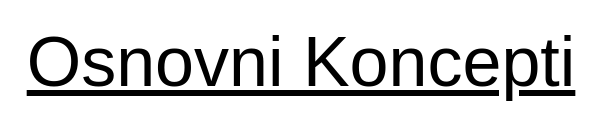<mxfile version="22.0.6" type="github">
  <diagram id="R2lEEEUBdFMjLlhIrx00" name="Page-1">
    <mxGraphModel dx="1364" dy="771" grid="1" gridSize="10" guides="1" tooltips="1" connect="1" arrows="1" fold="1" page="1" pageScale="1" pageWidth="850" pageHeight="1100" math="0" shadow="0" extFonts="Permanent Marker^https://fonts.googleapis.com/css?family=Permanent+Marker">
      <root>
        <mxCell id="0" />
        <mxCell id="1" parent="0" />
        <mxCell id="7IAJ4M4hxVXaoeNjAwEF-8" value="&lt;font style=&quot;font-size: 35px;&quot;&gt;&lt;u&gt;Osnovni Koncepti&lt;/u&gt;&lt;/font&gt;" style="text;html=1;align=center;verticalAlign=middle;resizable=0;points=[];autosize=1;strokeColor=none;fillColor=none;" vertex="1" parent="1">
          <mxGeometry x="270" y="30" width="300" height="60" as="geometry" />
        </mxCell>
      </root>
    </mxGraphModel>
  </diagram>
</mxfile>
